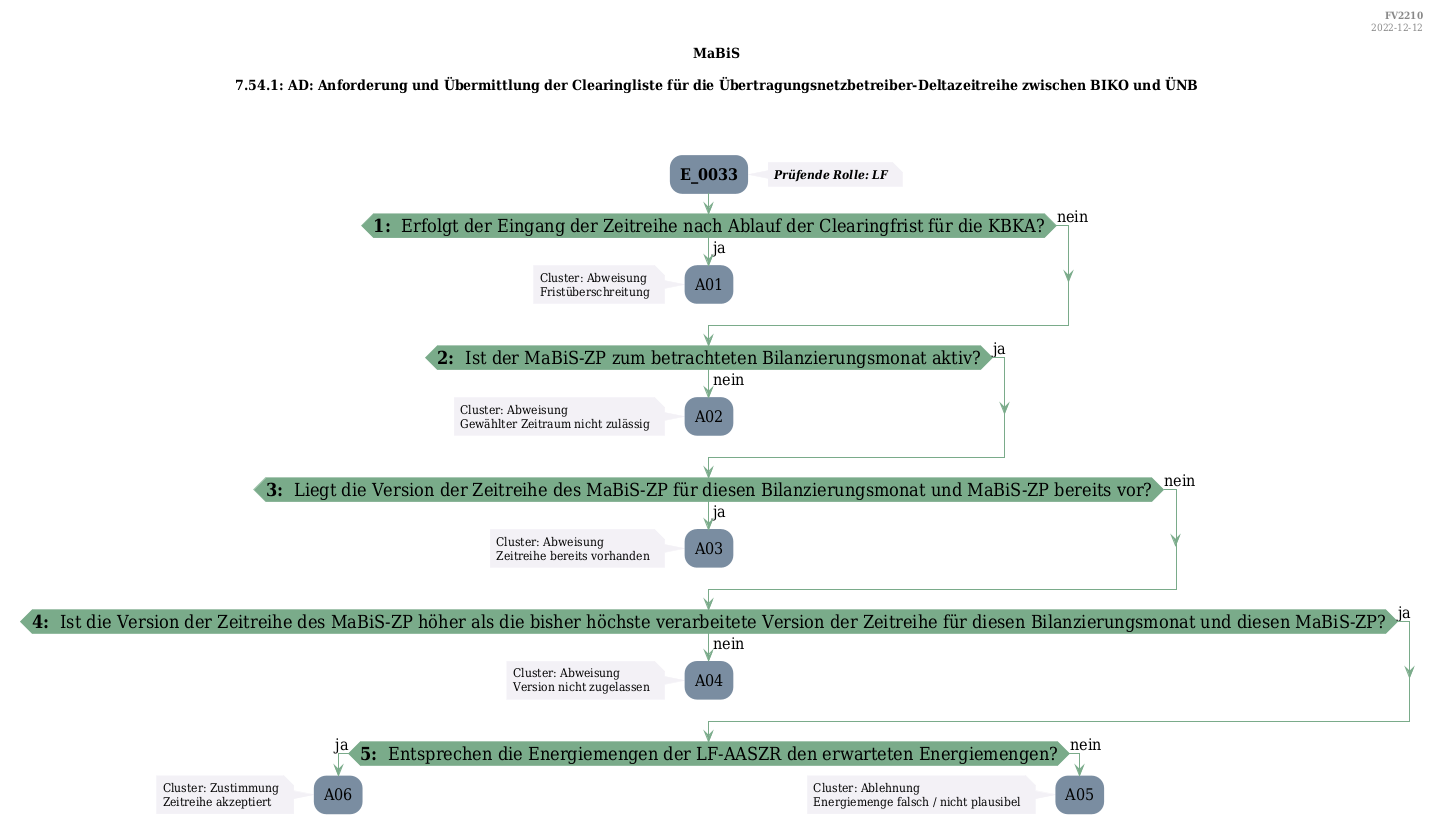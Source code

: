 @startuml
skinparam Shadowing false
skinparam NoteBorderColor #f3f1f6
skinparam NoteBackgroundColor #f3f1f6
skinparam NoteFontSize 12
skinparam ActivityBorderColor none
skinparam ActivityBackgroundColor #7a8da1
skinparam ActivityFontSize 16
skinparam ArrowColor #7aab8a
skinparam ArrowFontSize 16
skinparam ActivityDiamondBackgroundColor #7aab8a
skinparam ActivityDiamondBorderColor #7aab8a
skinparam ActivityDiamondFontSize 18
skinparam defaultFontName DejaVu Serif Condensed
skinparam ActivityEndColor #669580

header
<b>FV2210
2022-12-12
endheader

title
MaBiS

7.54.1: AD: Anforderung und Übermittlung der Clearingliste für die Übertragungsnetzbetreiber-Deltazeitreihe zwischen BIKO und ÜNB



end title
:<b>E_0033</b>;
note right
<b><i>Prüfende Rolle: LF
end note

if (<b>1: </b> Erfolgt der Eingang der Zeitreihe nach Ablauf der Clearingfrist für die KBKA?) then (ja)
    :A01;
    note left
        Cluster: Abweisung
        Fristüberschreitung
    endnote
    kill;
else (nein)
endif
if (<b>2: </b> Ist der MaBiS-ZP zum betrachteten Bilanzierungsmonat aktiv?) then (ja)
else (nein)
    :A02;
    note left
        Cluster: Abweisung
        Gewählter Zeitraum nicht zulässig
    endnote
    kill;
endif
if (<b>3: </b> Liegt die Version der Zeitreihe des MaBiS-ZP für diesen Bilanzierungsmonat und MaBiS-ZP bereits vor?) then (ja)
    :A03;
    note left
        Cluster: Abweisung
        Zeitreihe bereits vorhanden
    endnote
    kill;
else (nein)
endif
if (<b>4: </b> Ist die Version der Zeitreihe des MaBiS-ZP höher als die bisher höchste verarbeitete Version der Zeitreihe für diesen Bilanzierungsmonat und diesen MaBiS-ZP?) then (ja)
else (nein)
    :A04;
    note left
        Cluster: Abweisung
        Version nicht zugelassen
    endnote
    kill;
endif
if (<b>5: </b> Entsprechen die Energiemengen der LF-AASZR den erwarteten Energiemengen?) then (ja)
    :A06;
    note left
        Cluster: Zustimmung
        Zeitreihe akzeptiert
    endnote
    kill;
else (nein)
    :A05;
    note left
        Cluster: Ablehnung
        Energiemenge falsch / nicht plausibel
    endnote
    kill;
endif

@enduml
